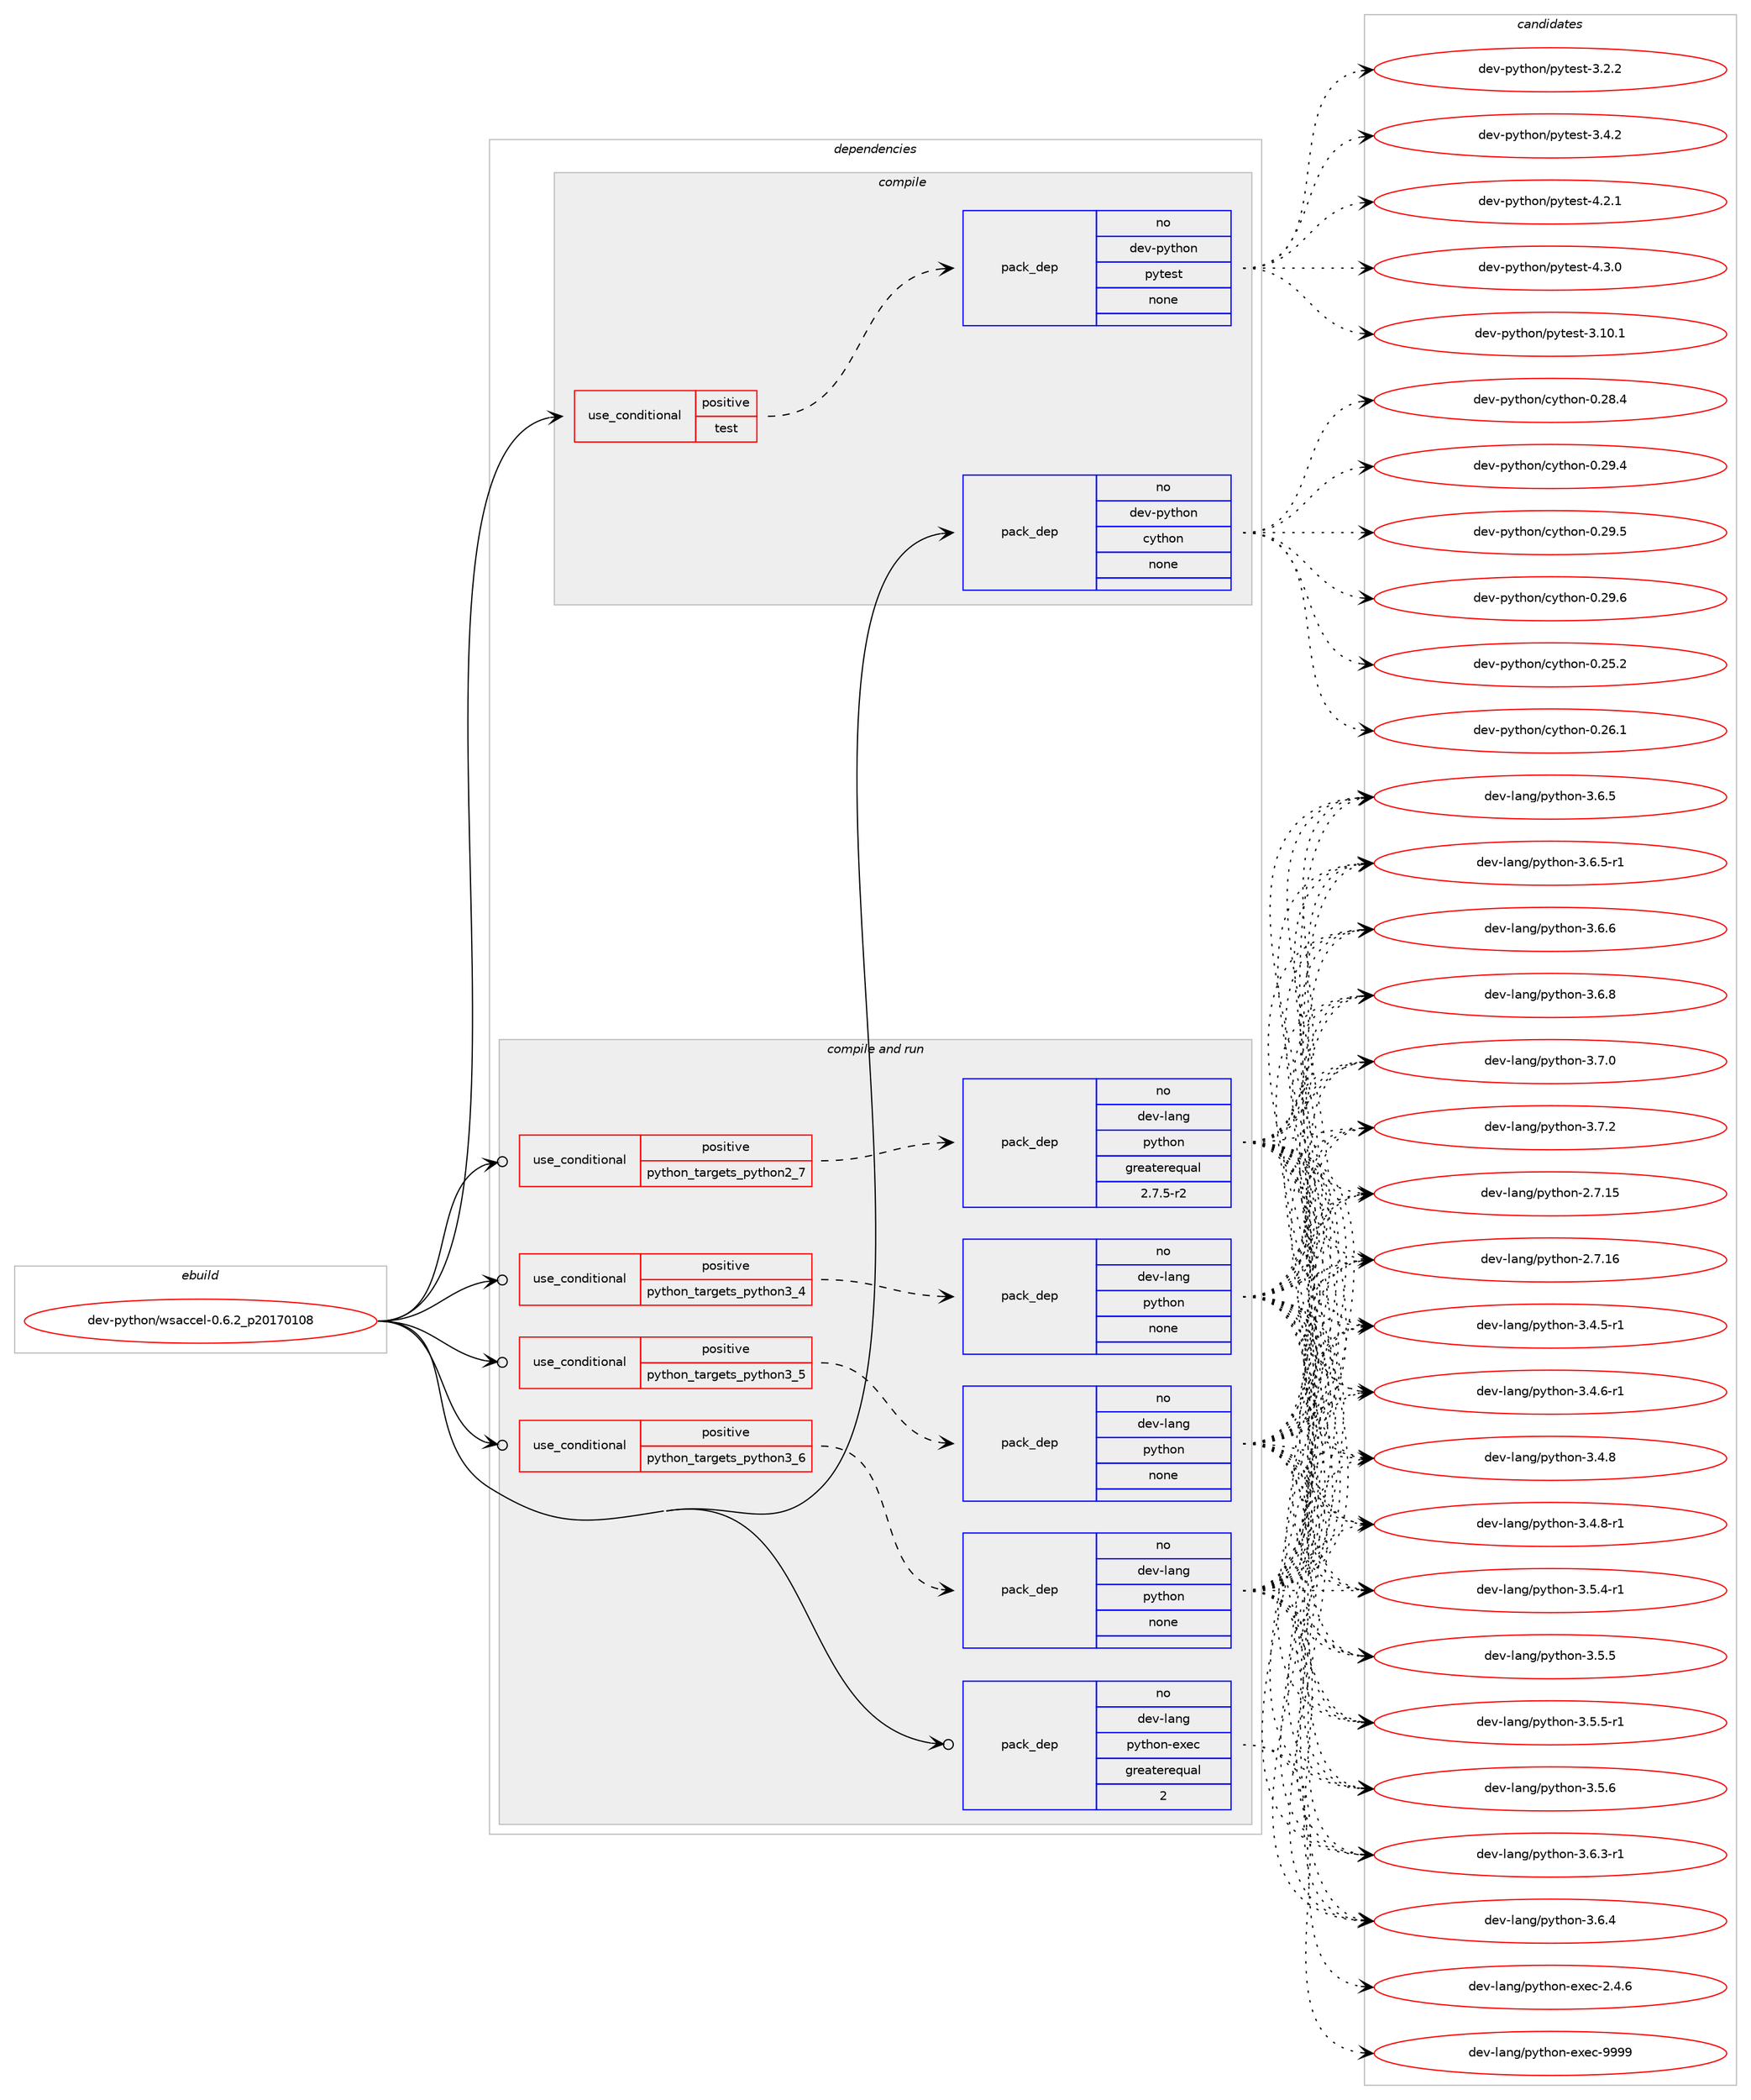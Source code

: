 digraph prolog {

# *************
# Graph options
# *************

newrank=true;
concentrate=true;
compound=true;
graph [rankdir=LR,fontname=Helvetica,fontsize=10,ranksep=1.5];#, ranksep=2.5, nodesep=0.2];
edge  [arrowhead=vee];
node  [fontname=Helvetica,fontsize=10];

# **********
# The ebuild
# **********

subgraph cluster_leftcol {
color=gray;
rank=same;
label=<<i>ebuild</i>>;
id [label="dev-python/wsaccel-0.6.2_p20170108", color=red, width=4, href="../dev-python/wsaccel-0.6.2_p20170108.svg"];
}

# ****************
# The dependencies
# ****************

subgraph cluster_midcol {
color=gray;
label=<<i>dependencies</i>>;
subgraph cluster_compile {
fillcolor="#eeeeee";
style=filled;
label=<<i>compile</i>>;
subgraph cond386921 {
dependency1448233 [label=<<TABLE BORDER="0" CELLBORDER="1" CELLSPACING="0" CELLPADDING="4"><TR><TD ROWSPAN="3" CELLPADDING="10">use_conditional</TD></TR><TR><TD>positive</TD></TR><TR><TD>test</TD></TR></TABLE>>, shape=none, color=red];
subgraph pack1037942 {
dependency1448234 [label=<<TABLE BORDER="0" CELLBORDER="1" CELLSPACING="0" CELLPADDING="4" WIDTH="220"><TR><TD ROWSPAN="6" CELLPADDING="30">pack_dep</TD></TR><TR><TD WIDTH="110">no</TD></TR><TR><TD>dev-python</TD></TR><TR><TD>pytest</TD></TR><TR><TD>none</TD></TR><TR><TD></TD></TR></TABLE>>, shape=none, color=blue];
}
dependency1448233:e -> dependency1448234:w [weight=20,style="dashed",arrowhead="vee"];
}
id:e -> dependency1448233:w [weight=20,style="solid",arrowhead="vee"];
subgraph pack1037943 {
dependency1448235 [label=<<TABLE BORDER="0" CELLBORDER="1" CELLSPACING="0" CELLPADDING="4" WIDTH="220"><TR><TD ROWSPAN="6" CELLPADDING="30">pack_dep</TD></TR><TR><TD WIDTH="110">no</TD></TR><TR><TD>dev-python</TD></TR><TR><TD>cython</TD></TR><TR><TD>none</TD></TR><TR><TD></TD></TR></TABLE>>, shape=none, color=blue];
}
id:e -> dependency1448235:w [weight=20,style="solid",arrowhead="vee"];
}
subgraph cluster_compileandrun {
fillcolor="#eeeeee";
style=filled;
label=<<i>compile and run</i>>;
subgraph cond386922 {
dependency1448236 [label=<<TABLE BORDER="0" CELLBORDER="1" CELLSPACING="0" CELLPADDING="4"><TR><TD ROWSPAN="3" CELLPADDING="10">use_conditional</TD></TR><TR><TD>positive</TD></TR><TR><TD>python_targets_python2_7</TD></TR></TABLE>>, shape=none, color=red];
subgraph pack1037944 {
dependency1448237 [label=<<TABLE BORDER="0" CELLBORDER="1" CELLSPACING="0" CELLPADDING="4" WIDTH="220"><TR><TD ROWSPAN="6" CELLPADDING="30">pack_dep</TD></TR><TR><TD WIDTH="110">no</TD></TR><TR><TD>dev-lang</TD></TR><TR><TD>python</TD></TR><TR><TD>greaterequal</TD></TR><TR><TD>2.7.5-r2</TD></TR></TABLE>>, shape=none, color=blue];
}
dependency1448236:e -> dependency1448237:w [weight=20,style="dashed",arrowhead="vee"];
}
id:e -> dependency1448236:w [weight=20,style="solid",arrowhead="odotvee"];
subgraph cond386923 {
dependency1448238 [label=<<TABLE BORDER="0" CELLBORDER="1" CELLSPACING="0" CELLPADDING="4"><TR><TD ROWSPAN="3" CELLPADDING="10">use_conditional</TD></TR><TR><TD>positive</TD></TR><TR><TD>python_targets_python3_4</TD></TR></TABLE>>, shape=none, color=red];
subgraph pack1037945 {
dependency1448239 [label=<<TABLE BORDER="0" CELLBORDER="1" CELLSPACING="0" CELLPADDING="4" WIDTH="220"><TR><TD ROWSPAN="6" CELLPADDING="30">pack_dep</TD></TR><TR><TD WIDTH="110">no</TD></TR><TR><TD>dev-lang</TD></TR><TR><TD>python</TD></TR><TR><TD>none</TD></TR><TR><TD></TD></TR></TABLE>>, shape=none, color=blue];
}
dependency1448238:e -> dependency1448239:w [weight=20,style="dashed",arrowhead="vee"];
}
id:e -> dependency1448238:w [weight=20,style="solid",arrowhead="odotvee"];
subgraph cond386924 {
dependency1448240 [label=<<TABLE BORDER="0" CELLBORDER="1" CELLSPACING="0" CELLPADDING="4"><TR><TD ROWSPAN="3" CELLPADDING="10">use_conditional</TD></TR><TR><TD>positive</TD></TR><TR><TD>python_targets_python3_5</TD></TR></TABLE>>, shape=none, color=red];
subgraph pack1037946 {
dependency1448241 [label=<<TABLE BORDER="0" CELLBORDER="1" CELLSPACING="0" CELLPADDING="4" WIDTH="220"><TR><TD ROWSPAN="6" CELLPADDING="30">pack_dep</TD></TR><TR><TD WIDTH="110">no</TD></TR><TR><TD>dev-lang</TD></TR><TR><TD>python</TD></TR><TR><TD>none</TD></TR><TR><TD></TD></TR></TABLE>>, shape=none, color=blue];
}
dependency1448240:e -> dependency1448241:w [weight=20,style="dashed",arrowhead="vee"];
}
id:e -> dependency1448240:w [weight=20,style="solid",arrowhead="odotvee"];
subgraph cond386925 {
dependency1448242 [label=<<TABLE BORDER="0" CELLBORDER="1" CELLSPACING="0" CELLPADDING="4"><TR><TD ROWSPAN="3" CELLPADDING="10">use_conditional</TD></TR><TR><TD>positive</TD></TR><TR><TD>python_targets_python3_6</TD></TR></TABLE>>, shape=none, color=red];
subgraph pack1037947 {
dependency1448243 [label=<<TABLE BORDER="0" CELLBORDER="1" CELLSPACING="0" CELLPADDING="4" WIDTH="220"><TR><TD ROWSPAN="6" CELLPADDING="30">pack_dep</TD></TR><TR><TD WIDTH="110">no</TD></TR><TR><TD>dev-lang</TD></TR><TR><TD>python</TD></TR><TR><TD>none</TD></TR><TR><TD></TD></TR></TABLE>>, shape=none, color=blue];
}
dependency1448242:e -> dependency1448243:w [weight=20,style="dashed",arrowhead="vee"];
}
id:e -> dependency1448242:w [weight=20,style="solid",arrowhead="odotvee"];
subgraph pack1037948 {
dependency1448244 [label=<<TABLE BORDER="0" CELLBORDER="1" CELLSPACING="0" CELLPADDING="4" WIDTH="220"><TR><TD ROWSPAN="6" CELLPADDING="30">pack_dep</TD></TR><TR><TD WIDTH="110">no</TD></TR><TR><TD>dev-lang</TD></TR><TR><TD>python-exec</TD></TR><TR><TD>greaterequal</TD></TR><TR><TD>2</TD></TR></TABLE>>, shape=none, color=blue];
}
id:e -> dependency1448244:w [weight=20,style="solid",arrowhead="odotvee"];
}
subgraph cluster_run {
fillcolor="#eeeeee";
style=filled;
label=<<i>run</i>>;
}
}

# **************
# The candidates
# **************

subgraph cluster_choices {
rank=same;
color=gray;
label=<<i>candidates</i>>;

subgraph choice1037942 {
color=black;
nodesep=1;
choice100101118451121211161041111104711212111610111511645514649484649 [label="dev-python/pytest-3.10.1", color=red, width=4,href="../dev-python/pytest-3.10.1.svg"];
choice1001011184511212111610411111047112121116101115116455146504650 [label="dev-python/pytest-3.2.2", color=red, width=4,href="../dev-python/pytest-3.2.2.svg"];
choice1001011184511212111610411111047112121116101115116455146524650 [label="dev-python/pytest-3.4.2", color=red, width=4,href="../dev-python/pytest-3.4.2.svg"];
choice1001011184511212111610411111047112121116101115116455246504649 [label="dev-python/pytest-4.2.1", color=red, width=4,href="../dev-python/pytest-4.2.1.svg"];
choice1001011184511212111610411111047112121116101115116455246514648 [label="dev-python/pytest-4.3.0", color=red, width=4,href="../dev-python/pytest-4.3.0.svg"];
dependency1448234:e -> choice100101118451121211161041111104711212111610111511645514649484649:w [style=dotted,weight="100"];
dependency1448234:e -> choice1001011184511212111610411111047112121116101115116455146504650:w [style=dotted,weight="100"];
dependency1448234:e -> choice1001011184511212111610411111047112121116101115116455146524650:w [style=dotted,weight="100"];
dependency1448234:e -> choice1001011184511212111610411111047112121116101115116455246504649:w [style=dotted,weight="100"];
dependency1448234:e -> choice1001011184511212111610411111047112121116101115116455246514648:w [style=dotted,weight="100"];
}
subgraph choice1037943 {
color=black;
nodesep=1;
choice10010111845112121116104111110479912111610411111045484650534650 [label="dev-python/cython-0.25.2", color=red, width=4,href="../dev-python/cython-0.25.2.svg"];
choice10010111845112121116104111110479912111610411111045484650544649 [label="dev-python/cython-0.26.1", color=red, width=4,href="../dev-python/cython-0.26.1.svg"];
choice10010111845112121116104111110479912111610411111045484650564652 [label="dev-python/cython-0.28.4", color=red, width=4,href="../dev-python/cython-0.28.4.svg"];
choice10010111845112121116104111110479912111610411111045484650574652 [label="dev-python/cython-0.29.4", color=red, width=4,href="../dev-python/cython-0.29.4.svg"];
choice10010111845112121116104111110479912111610411111045484650574653 [label="dev-python/cython-0.29.5", color=red, width=4,href="../dev-python/cython-0.29.5.svg"];
choice10010111845112121116104111110479912111610411111045484650574654 [label="dev-python/cython-0.29.6", color=red, width=4,href="../dev-python/cython-0.29.6.svg"];
dependency1448235:e -> choice10010111845112121116104111110479912111610411111045484650534650:w [style=dotted,weight="100"];
dependency1448235:e -> choice10010111845112121116104111110479912111610411111045484650544649:w [style=dotted,weight="100"];
dependency1448235:e -> choice10010111845112121116104111110479912111610411111045484650564652:w [style=dotted,weight="100"];
dependency1448235:e -> choice10010111845112121116104111110479912111610411111045484650574652:w [style=dotted,weight="100"];
dependency1448235:e -> choice10010111845112121116104111110479912111610411111045484650574653:w [style=dotted,weight="100"];
dependency1448235:e -> choice10010111845112121116104111110479912111610411111045484650574654:w [style=dotted,weight="100"];
}
subgraph choice1037944 {
color=black;
nodesep=1;
choice10010111845108971101034711212111610411111045504655464953 [label="dev-lang/python-2.7.15", color=red, width=4,href="../dev-lang/python-2.7.15.svg"];
choice10010111845108971101034711212111610411111045504655464954 [label="dev-lang/python-2.7.16", color=red, width=4,href="../dev-lang/python-2.7.16.svg"];
choice1001011184510897110103471121211161041111104551465246534511449 [label="dev-lang/python-3.4.5-r1", color=red, width=4,href="../dev-lang/python-3.4.5-r1.svg"];
choice1001011184510897110103471121211161041111104551465246544511449 [label="dev-lang/python-3.4.6-r1", color=red, width=4,href="../dev-lang/python-3.4.6-r1.svg"];
choice100101118451089711010347112121116104111110455146524656 [label="dev-lang/python-3.4.8", color=red, width=4,href="../dev-lang/python-3.4.8.svg"];
choice1001011184510897110103471121211161041111104551465246564511449 [label="dev-lang/python-3.4.8-r1", color=red, width=4,href="../dev-lang/python-3.4.8-r1.svg"];
choice1001011184510897110103471121211161041111104551465346524511449 [label="dev-lang/python-3.5.4-r1", color=red, width=4,href="../dev-lang/python-3.5.4-r1.svg"];
choice100101118451089711010347112121116104111110455146534653 [label="dev-lang/python-3.5.5", color=red, width=4,href="../dev-lang/python-3.5.5.svg"];
choice1001011184510897110103471121211161041111104551465346534511449 [label="dev-lang/python-3.5.5-r1", color=red, width=4,href="../dev-lang/python-3.5.5-r1.svg"];
choice100101118451089711010347112121116104111110455146534654 [label="dev-lang/python-3.5.6", color=red, width=4,href="../dev-lang/python-3.5.6.svg"];
choice1001011184510897110103471121211161041111104551465446514511449 [label="dev-lang/python-3.6.3-r1", color=red, width=4,href="../dev-lang/python-3.6.3-r1.svg"];
choice100101118451089711010347112121116104111110455146544652 [label="dev-lang/python-3.6.4", color=red, width=4,href="../dev-lang/python-3.6.4.svg"];
choice100101118451089711010347112121116104111110455146544653 [label="dev-lang/python-3.6.5", color=red, width=4,href="../dev-lang/python-3.6.5.svg"];
choice1001011184510897110103471121211161041111104551465446534511449 [label="dev-lang/python-3.6.5-r1", color=red, width=4,href="../dev-lang/python-3.6.5-r1.svg"];
choice100101118451089711010347112121116104111110455146544654 [label="dev-lang/python-3.6.6", color=red, width=4,href="../dev-lang/python-3.6.6.svg"];
choice100101118451089711010347112121116104111110455146544656 [label="dev-lang/python-3.6.8", color=red, width=4,href="../dev-lang/python-3.6.8.svg"];
choice100101118451089711010347112121116104111110455146554648 [label="dev-lang/python-3.7.0", color=red, width=4,href="../dev-lang/python-3.7.0.svg"];
choice100101118451089711010347112121116104111110455146554650 [label="dev-lang/python-3.7.2", color=red, width=4,href="../dev-lang/python-3.7.2.svg"];
dependency1448237:e -> choice10010111845108971101034711212111610411111045504655464953:w [style=dotted,weight="100"];
dependency1448237:e -> choice10010111845108971101034711212111610411111045504655464954:w [style=dotted,weight="100"];
dependency1448237:e -> choice1001011184510897110103471121211161041111104551465246534511449:w [style=dotted,weight="100"];
dependency1448237:e -> choice1001011184510897110103471121211161041111104551465246544511449:w [style=dotted,weight="100"];
dependency1448237:e -> choice100101118451089711010347112121116104111110455146524656:w [style=dotted,weight="100"];
dependency1448237:e -> choice1001011184510897110103471121211161041111104551465246564511449:w [style=dotted,weight="100"];
dependency1448237:e -> choice1001011184510897110103471121211161041111104551465346524511449:w [style=dotted,weight="100"];
dependency1448237:e -> choice100101118451089711010347112121116104111110455146534653:w [style=dotted,weight="100"];
dependency1448237:e -> choice1001011184510897110103471121211161041111104551465346534511449:w [style=dotted,weight="100"];
dependency1448237:e -> choice100101118451089711010347112121116104111110455146534654:w [style=dotted,weight="100"];
dependency1448237:e -> choice1001011184510897110103471121211161041111104551465446514511449:w [style=dotted,weight="100"];
dependency1448237:e -> choice100101118451089711010347112121116104111110455146544652:w [style=dotted,weight="100"];
dependency1448237:e -> choice100101118451089711010347112121116104111110455146544653:w [style=dotted,weight="100"];
dependency1448237:e -> choice1001011184510897110103471121211161041111104551465446534511449:w [style=dotted,weight="100"];
dependency1448237:e -> choice100101118451089711010347112121116104111110455146544654:w [style=dotted,weight="100"];
dependency1448237:e -> choice100101118451089711010347112121116104111110455146544656:w [style=dotted,weight="100"];
dependency1448237:e -> choice100101118451089711010347112121116104111110455146554648:w [style=dotted,weight="100"];
dependency1448237:e -> choice100101118451089711010347112121116104111110455146554650:w [style=dotted,weight="100"];
}
subgraph choice1037945 {
color=black;
nodesep=1;
choice10010111845108971101034711212111610411111045504655464953 [label="dev-lang/python-2.7.15", color=red, width=4,href="../dev-lang/python-2.7.15.svg"];
choice10010111845108971101034711212111610411111045504655464954 [label="dev-lang/python-2.7.16", color=red, width=4,href="../dev-lang/python-2.7.16.svg"];
choice1001011184510897110103471121211161041111104551465246534511449 [label="dev-lang/python-3.4.5-r1", color=red, width=4,href="../dev-lang/python-3.4.5-r1.svg"];
choice1001011184510897110103471121211161041111104551465246544511449 [label="dev-lang/python-3.4.6-r1", color=red, width=4,href="../dev-lang/python-3.4.6-r1.svg"];
choice100101118451089711010347112121116104111110455146524656 [label="dev-lang/python-3.4.8", color=red, width=4,href="../dev-lang/python-3.4.8.svg"];
choice1001011184510897110103471121211161041111104551465246564511449 [label="dev-lang/python-3.4.8-r1", color=red, width=4,href="../dev-lang/python-3.4.8-r1.svg"];
choice1001011184510897110103471121211161041111104551465346524511449 [label="dev-lang/python-3.5.4-r1", color=red, width=4,href="../dev-lang/python-3.5.4-r1.svg"];
choice100101118451089711010347112121116104111110455146534653 [label="dev-lang/python-3.5.5", color=red, width=4,href="../dev-lang/python-3.5.5.svg"];
choice1001011184510897110103471121211161041111104551465346534511449 [label="dev-lang/python-3.5.5-r1", color=red, width=4,href="../dev-lang/python-3.5.5-r1.svg"];
choice100101118451089711010347112121116104111110455146534654 [label="dev-lang/python-3.5.6", color=red, width=4,href="../dev-lang/python-3.5.6.svg"];
choice1001011184510897110103471121211161041111104551465446514511449 [label="dev-lang/python-3.6.3-r1", color=red, width=4,href="../dev-lang/python-3.6.3-r1.svg"];
choice100101118451089711010347112121116104111110455146544652 [label="dev-lang/python-3.6.4", color=red, width=4,href="../dev-lang/python-3.6.4.svg"];
choice100101118451089711010347112121116104111110455146544653 [label="dev-lang/python-3.6.5", color=red, width=4,href="../dev-lang/python-3.6.5.svg"];
choice1001011184510897110103471121211161041111104551465446534511449 [label="dev-lang/python-3.6.5-r1", color=red, width=4,href="../dev-lang/python-3.6.5-r1.svg"];
choice100101118451089711010347112121116104111110455146544654 [label="dev-lang/python-3.6.6", color=red, width=4,href="../dev-lang/python-3.6.6.svg"];
choice100101118451089711010347112121116104111110455146544656 [label="dev-lang/python-3.6.8", color=red, width=4,href="../dev-lang/python-3.6.8.svg"];
choice100101118451089711010347112121116104111110455146554648 [label="dev-lang/python-3.7.0", color=red, width=4,href="../dev-lang/python-3.7.0.svg"];
choice100101118451089711010347112121116104111110455146554650 [label="dev-lang/python-3.7.2", color=red, width=4,href="../dev-lang/python-3.7.2.svg"];
dependency1448239:e -> choice10010111845108971101034711212111610411111045504655464953:w [style=dotted,weight="100"];
dependency1448239:e -> choice10010111845108971101034711212111610411111045504655464954:w [style=dotted,weight="100"];
dependency1448239:e -> choice1001011184510897110103471121211161041111104551465246534511449:w [style=dotted,weight="100"];
dependency1448239:e -> choice1001011184510897110103471121211161041111104551465246544511449:w [style=dotted,weight="100"];
dependency1448239:e -> choice100101118451089711010347112121116104111110455146524656:w [style=dotted,weight="100"];
dependency1448239:e -> choice1001011184510897110103471121211161041111104551465246564511449:w [style=dotted,weight="100"];
dependency1448239:e -> choice1001011184510897110103471121211161041111104551465346524511449:w [style=dotted,weight="100"];
dependency1448239:e -> choice100101118451089711010347112121116104111110455146534653:w [style=dotted,weight="100"];
dependency1448239:e -> choice1001011184510897110103471121211161041111104551465346534511449:w [style=dotted,weight="100"];
dependency1448239:e -> choice100101118451089711010347112121116104111110455146534654:w [style=dotted,weight="100"];
dependency1448239:e -> choice1001011184510897110103471121211161041111104551465446514511449:w [style=dotted,weight="100"];
dependency1448239:e -> choice100101118451089711010347112121116104111110455146544652:w [style=dotted,weight="100"];
dependency1448239:e -> choice100101118451089711010347112121116104111110455146544653:w [style=dotted,weight="100"];
dependency1448239:e -> choice1001011184510897110103471121211161041111104551465446534511449:w [style=dotted,weight="100"];
dependency1448239:e -> choice100101118451089711010347112121116104111110455146544654:w [style=dotted,weight="100"];
dependency1448239:e -> choice100101118451089711010347112121116104111110455146544656:w [style=dotted,weight="100"];
dependency1448239:e -> choice100101118451089711010347112121116104111110455146554648:w [style=dotted,weight="100"];
dependency1448239:e -> choice100101118451089711010347112121116104111110455146554650:w [style=dotted,weight="100"];
}
subgraph choice1037946 {
color=black;
nodesep=1;
choice10010111845108971101034711212111610411111045504655464953 [label="dev-lang/python-2.7.15", color=red, width=4,href="../dev-lang/python-2.7.15.svg"];
choice10010111845108971101034711212111610411111045504655464954 [label="dev-lang/python-2.7.16", color=red, width=4,href="../dev-lang/python-2.7.16.svg"];
choice1001011184510897110103471121211161041111104551465246534511449 [label="dev-lang/python-3.4.5-r1", color=red, width=4,href="../dev-lang/python-3.4.5-r1.svg"];
choice1001011184510897110103471121211161041111104551465246544511449 [label="dev-lang/python-3.4.6-r1", color=red, width=4,href="../dev-lang/python-3.4.6-r1.svg"];
choice100101118451089711010347112121116104111110455146524656 [label="dev-lang/python-3.4.8", color=red, width=4,href="../dev-lang/python-3.4.8.svg"];
choice1001011184510897110103471121211161041111104551465246564511449 [label="dev-lang/python-3.4.8-r1", color=red, width=4,href="../dev-lang/python-3.4.8-r1.svg"];
choice1001011184510897110103471121211161041111104551465346524511449 [label="dev-lang/python-3.5.4-r1", color=red, width=4,href="../dev-lang/python-3.5.4-r1.svg"];
choice100101118451089711010347112121116104111110455146534653 [label="dev-lang/python-3.5.5", color=red, width=4,href="../dev-lang/python-3.5.5.svg"];
choice1001011184510897110103471121211161041111104551465346534511449 [label="dev-lang/python-3.5.5-r1", color=red, width=4,href="../dev-lang/python-3.5.5-r1.svg"];
choice100101118451089711010347112121116104111110455146534654 [label="dev-lang/python-3.5.6", color=red, width=4,href="../dev-lang/python-3.5.6.svg"];
choice1001011184510897110103471121211161041111104551465446514511449 [label="dev-lang/python-3.6.3-r1", color=red, width=4,href="../dev-lang/python-3.6.3-r1.svg"];
choice100101118451089711010347112121116104111110455146544652 [label="dev-lang/python-3.6.4", color=red, width=4,href="../dev-lang/python-3.6.4.svg"];
choice100101118451089711010347112121116104111110455146544653 [label="dev-lang/python-3.6.5", color=red, width=4,href="../dev-lang/python-3.6.5.svg"];
choice1001011184510897110103471121211161041111104551465446534511449 [label="dev-lang/python-3.6.5-r1", color=red, width=4,href="../dev-lang/python-3.6.5-r1.svg"];
choice100101118451089711010347112121116104111110455146544654 [label="dev-lang/python-3.6.6", color=red, width=4,href="../dev-lang/python-3.6.6.svg"];
choice100101118451089711010347112121116104111110455146544656 [label="dev-lang/python-3.6.8", color=red, width=4,href="../dev-lang/python-3.6.8.svg"];
choice100101118451089711010347112121116104111110455146554648 [label="dev-lang/python-3.7.0", color=red, width=4,href="../dev-lang/python-3.7.0.svg"];
choice100101118451089711010347112121116104111110455146554650 [label="dev-lang/python-3.7.2", color=red, width=4,href="../dev-lang/python-3.7.2.svg"];
dependency1448241:e -> choice10010111845108971101034711212111610411111045504655464953:w [style=dotted,weight="100"];
dependency1448241:e -> choice10010111845108971101034711212111610411111045504655464954:w [style=dotted,weight="100"];
dependency1448241:e -> choice1001011184510897110103471121211161041111104551465246534511449:w [style=dotted,weight="100"];
dependency1448241:e -> choice1001011184510897110103471121211161041111104551465246544511449:w [style=dotted,weight="100"];
dependency1448241:e -> choice100101118451089711010347112121116104111110455146524656:w [style=dotted,weight="100"];
dependency1448241:e -> choice1001011184510897110103471121211161041111104551465246564511449:w [style=dotted,weight="100"];
dependency1448241:e -> choice1001011184510897110103471121211161041111104551465346524511449:w [style=dotted,weight="100"];
dependency1448241:e -> choice100101118451089711010347112121116104111110455146534653:w [style=dotted,weight="100"];
dependency1448241:e -> choice1001011184510897110103471121211161041111104551465346534511449:w [style=dotted,weight="100"];
dependency1448241:e -> choice100101118451089711010347112121116104111110455146534654:w [style=dotted,weight="100"];
dependency1448241:e -> choice1001011184510897110103471121211161041111104551465446514511449:w [style=dotted,weight="100"];
dependency1448241:e -> choice100101118451089711010347112121116104111110455146544652:w [style=dotted,weight="100"];
dependency1448241:e -> choice100101118451089711010347112121116104111110455146544653:w [style=dotted,weight="100"];
dependency1448241:e -> choice1001011184510897110103471121211161041111104551465446534511449:w [style=dotted,weight="100"];
dependency1448241:e -> choice100101118451089711010347112121116104111110455146544654:w [style=dotted,weight="100"];
dependency1448241:e -> choice100101118451089711010347112121116104111110455146544656:w [style=dotted,weight="100"];
dependency1448241:e -> choice100101118451089711010347112121116104111110455146554648:w [style=dotted,weight="100"];
dependency1448241:e -> choice100101118451089711010347112121116104111110455146554650:w [style=dotted,weight="100"];
}
subgraph choice1037947 {
color=black;
nodesep=1;
choice10010111845108971101034711212111610411111045504655464953 [label="dev-lang/python-2.7.15", color=red, width=4,href="../dev-lang/python-2.7.15.svg"];
choice10010111845108971101034711212111610411111045504655464954 [label="dev-lang/python-2.7.16", color=red, width=4,href="../dev-lang/python-2.7.16.svg"];
choice1001011184510897110103471121211161041111104551465246534511449 [label="dev-lang/python-3.4.5-r1", color=red, width=4,href="../dev-lang/python-3.4.5-r1.svg"];
choice1001011184510897110103471121211161041111104551465246544511449 [label="dev-lang/python-3.4.6-r1", color=red, width=4,href="../dev-lang/python-3.4.6-r1.svg"];
choice100101118451089711010347112121116104111110455146524656 [label="dev-lang/python-3.4.8", color=red, width=4,href="../dev-lang/python-3.4.8.svg"];
choice1001011184510897110103471121211161041111104551465246564511449 [label="dev-lang/python-3.4.8-r1", color=red, width=4,href="../dev-lang/python-3.4.8-r1.svg"];
choice1001011184510897110103471121211161041111104551465346524511449 [label="dev-lang/python-3.5.4-r1", color=red, width=4,href="../dev-lang/python-3.5.4-r1.svg"];
choice100101118451089711010347112121116104111110455146534653 [label="dev-lang/python-3.5.5", color=red, width=4,href="../dev-lang/python-3.5.5.svg"];
choice1001011184510897110103471121211161041111104551465346534511449 [label="dev-lang/python-3.5.5-r1", color=red, width=4,href="../dev-lang/python-3.5.5-r1.svg"];
choice100101118451089711010347112121116104111110455146534654 [label="dev-lang/python-3.5.6", color=red, width=4,href="../dev-lang/python-3.5.6.svg"];
choice1001011184510897110103471121211161041111104551465446514511449 [label="dev-lang/python-3.6.3-r1", color=red, width=4,href="../dev-lang/python-3.6.3-r1.svg"];
choice100101118451089711010347112121116104111110455146544652 [label="dev-lang/python-3.6.4", color=red, width=4,href="../dev-lang/python-3.6.4.svg"];
choice100101118451089711010347112121116104111110455146544653 [label="dev-lang/python-3.6.5", color=red, width=4,href="../dev-lang/python-3.6.5.svg"];
choice1001011184510897110103471121211161041111104551465446534511449 [label="dev-lang/python-3.6.5-r1", color=red, width=4,href="../dev-lang/python-3.6.5-r1.svg"];
choice100101118451089711010347112121116104111110455146544654 [label="dev-lang/python-3.6.6", color=red, width=4,href="../dev-lang/python-3.6.6.svg"];
choice100101118451089711010347112121116104111110455146544656 [label="dev-lang/python-3.6.8", color=red, width=4,href="../dev-lang/python-3.6.8.svg"];
choice100101118451089711010347112121116104111110455146554648 [label="dev-lang/python-3.7.0", color=red, width=4,href="../dev-lang/python-3.7.0.svg"];
choice100101118451089711010347112121116104111110455146554650 [label="dev-lang/python-3.7.2", color=red, width=4,href="../dev-lang/python-3.7.2.svg"];
dependency1448243:e -> choice10010111845108971101034711212111610411111045504655464953:w [style=dotted,weight="100"];
dependency1448243:e -> choice10010111845108971101034711212111610411111045504655464954:w [style=dotted,weight="100"];
dependency1448243:e -> choice1001011184510897110103471121211161041111104551465246534511449:w [style=dotted,weight="100"];
dependency1448243:e -> choice1001011184510897110103471121211161041111104551465246544511449:w [style=dotted,weight="100"];
dependency1448243:e -> choice100101118451089711010347112121116104111110455146524656:w [style=dotted,weight="100"];
dependency1448243:e -> choice1001011184510897110103471121211161041111104551465246564511449:w [style=dotted,weight="100"];
dependency1448243:e -> choice1001011184510897110103471121211161041111104551465346524511449:w [style=dotted,weight="100"];
dependency1448243:e -> choice100101118451089711010347112121116104111110455146534653:w [style=dotted,weight="100"];
dependency1448243:e -> choice1001011184510897110103471121211161041111104551465346534511449:w [style=dotted,weight="100"];
dependency1448243:e -> choice100101118451089711010347112121116104111110455146534654:w [style=dotted,weight="100"];
dependency1448243:e -> choice1001011184510897110103471121211161041111104551465446514511449:w [style=dotted,weight="100"];
dependency1448243:e -> choice100101118451089711010347112121116104111110455146544652:w [style=dotted,weight="100"];
dependency1448243:e -> choice100101118451089711010347112121116104111110455146544653:w [style=dotted,weight="100"];
dependency1448243:e -> choice1001011184510897110103471121211161041111104551465446534511449:w [style=dotted,weight="100"];
dependency1448243:e -> choice100101118451089711010347112121116104111110455146544654:w [style=dotted,weight="100"];
dependency1448243:e -> choice100101118451089711010347112121116104111110455146544656:w [style=dotted,weight="100"];
dependency1448243:e -> choice100101118451089711010347112121116104111110455146554648:w [style=dotted,weight="100"];
dependency1448243:e -> choice100101118451089711010347112121116104111110455146554650:w [style=dotted,weight="100"];
}
subgraph choice1037948 {
color=black;
nodesep=1;
choice1001011184510897110103471121211161041111104510112010199455046524654 [label="dev-lang/python-exec-2.4.6", color=red, width=4,href="../dev-lang/python-exec-2.4.6.svg"];
choice10010111845108971101034711212111610411111045101120101994557575757 [label="dev-lang/python-exec-9999", color=red, width=4,href="../dev-lang/python-exec-9999.svg"];
dependency1448244:e -> choice1001011184510897110103471121211161041111104510112010199455046524654:w [style=dotted,weight="100"];
dependency1448244:e -> choice10010111845108971101034711212111610411111045101120101994557575757:w [style=dotted,weight="100"];
}
}

}
